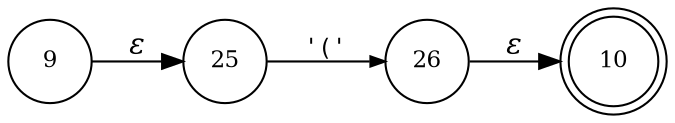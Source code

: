 digraph ATN {
rankdir=LR;
s10[fontsize=11, label="10", shape=doublecircle, fixedsize=true, width=.6];
s9[fontsize=11,label="9", shape=circle, fixedsize=true, width=.55, peripheries=1];
s25[fontsize=11,label="25", shape=circle, fixedsize=true, width=.55, peripheries=1];
s26[fontsize=11,label="26", shape=circle, fixedsize=true, width=.55, peripheries=1];
s9 -> s25 [fontname="Times-Italic", label="&epsilon;"];
s25 -> s26 [fontsize=11, fontname="Courier", arrowsize=.7, label = "'('", arrowhead = normal];
s26 -> s10 [fontname="Times-Italic", label="&epsilon;"];
}